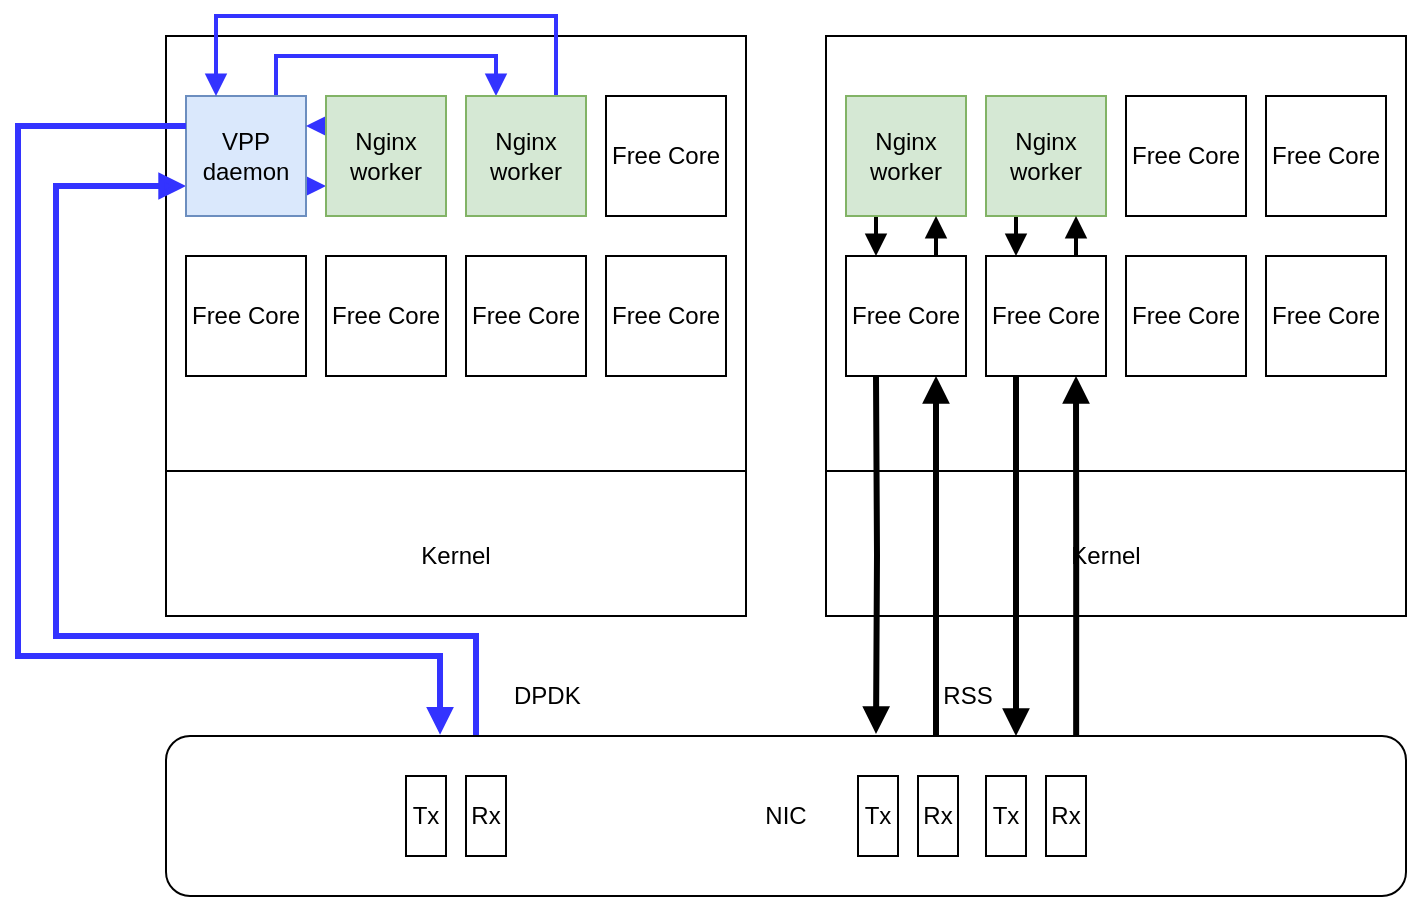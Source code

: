 <mxfile version="10.7.7" type="device"><diagram id="ufPiG4-iwvwXxDJG1hwy" name="System Overview"><mxGraphModel dx="754" dy="518" grid="1" gridSize="10" guides="1" tooltips="1" connect="1" arrows="1" fold="1" page="1" pageScale="1" pageWidth="850" pageHeight="1100" math="0" shadow="0"><root><mxCell id="0"/><mxCell id="1" parent="0"/><mxCell id="FtyLu8xwdIo-2Zhy8fOm-1" value="" style="whiteSpace=wrap;html=1;aspect=fixed;" parent="1" vertex="1"><mxGeometry x="124" y="40" width="290" height="290" as="geometry"/></mxCell><mxCell id="FtyLu8xwdIo-2Zhy8fOm-2" value="" style="whiteSpace=wrap;html=1;aspect=fixed;" parent="1" vertex="1"><mxGeometry x="454" y="40" width="290" height="290" as="geometry"/></mxCell><mxCell id="FtyLu8xwdIo-2Zhy8fOm-29" style="edgeStyle=orthogonalEdgeStyle;rounded=0;orthogonalLoop=1;jettySize=auto;html=1;exitX=0.25;exitY=0;exitDx=0;exitDy=0;entryX=0;entryY=0.75;entryDx=0;entryDy=0;endArrow=block;endFill=1;endWidth=7.083;strokeColor=#3333FF;fillColor=#3333FF;strokeWidth=3;" parent="1" source="FtyLu8xwdIo-2Zhy8fOm-3" target="FtyLu8xwdIo-2Zhy8fOm-6" edge="1"><mxGeometry relative="1" as="geometry"><Array as="points"><mxPoint x="279" y="340"/><mxPoint x="69" y="340"/><mxPoint x="69" y="115"/></Array></mxGeometry></mxCell><mxCell id="FtyLu8xwdIo-2Zhy8fOm-31" style="edgeStyle=orthogonalEdgeStyle;rounded=0;orthogonalLoop=1;jettySize=auto;html=1;entryX=0.25;entryY=1;entryDx=0;entryDy=0;startArrow=block;endArrow=none;endFill=0;strokeColor=#000000;fillColor=none;strokeWidth=3;" parent="1" target="FtyLu8xwdIo-2Zhy8fOm-19" edge="1"><mxGeometry relative="1" as="geometry"><mxPoint x="479" y="389" as="sourcePoint"/></mxGeometry></mxCell><mxCell id="FtyLu8xwdIo-2Zhy8fOm-32" style="edgeStyle=orthogonalEdgeStyle;rounded=0;orthogonalLoop=1;jettySize=auto;html=1;exitX=0.621;exitY=0.075;exitDx=0;exitDy=0;entryX=0.75;entryY=1;entryDx=0;entryDy=0;startArrow=none;endArrow=block;endFill=1;strokeColor=#000000;strokeWidth=3;fillColor=none;startFill=0;exitPerimeter=0;" parent="1" source="FtyLu8xwdIo-2Zhy8fOm-3" target="FtyLu8xwdIo-2Zhy8fOm-19" edge="1"><mxGeometry relative="1" as="geometry"/></mxCell><mxCell id="9-NhGDDJ3h53zVNfta9U-5" style="edgeStyle=orthogonalEdgeStyle;rounded=0;orthogonalLoop=1;jettySize=auto;html=1;exitX=0.734;exitY=-0.003;exitDx=0;exitDy=0;entryX=0.75;entryY=1;entryDx=0;entryDy=0;strokeColor=#000000;strokeWidth=3;exitPerimeter=0;endArrow=block;endFill=1;" parent="1" source="FtyLu8xwdIo-2Zhy8fOm-3" target="FtyLu8xwdIo-2Zhy8fOm-20" edge="1"><mxGeometry relative="1" as="geometry"/></mxCell><mxCell id="FtyLu8xwdIo-2Zhy8fOm-3" value="NIC" style="rounded=1;whiteSpace=wrap;html=1;" parent="1" vertex="1"><mxGeometry x="124" y="390" width="620" height="80" as="geometry"/></mxCell><mxCell id="FtyLu8xwdIo-2Zhy8fOm-33" style="edgeStyle=orthogonalEdgeStyle;rounded=0;orthogonalLoop=1;jettySize=auto;html=1;exitX=1;exitY=0.75;exitDx=0;exitDy=0;entryX=0;entryY=0.75;entryDx=0;entryDy=0;startArrow=none;startFill=0;endArrow=block;endFill=1;strokeColor=#3333FF;strokeWidth=3;fillColor=none;" parent="1" source="FtyLu8xwdIo-2Zhy8fOm-6" target="FtyLu8xwdIo-2Zhy8fOm-7" edge="1"><mxGeometry relative="1" as="geometry"><Array as="points"><mxPoint x="204" y="115"/><mxPoint x="204" y="115"/></Array></mxGeometry></mxCell><mxCell id="9-NhGDDJ3h53zVNfta9U-1" style="edgeStyle=orthogonalEdgeStyle;rounded=0;orthogonalLoop=1;jettySize=auto;html=1;exitX=0.75;exitY=0;exitDx=0;exitDy=0;entryX=0.25;entryY=0;entryDx=0;entryDy=0;strokeWidth=2;strokeColor=#3333FF;endArrow=block;endFill=1;" parent="1" source="FtyLu8xwdIo-2Zhy8fOm-6" target="FtyLu8xwdIo-2Zhy8fOm-23" edge="1"><mxGeometry relative="1" as="geometry"><Array as="points"><mxPoint x="179" y="50"/><mxPoint x="289" y="50"/></Array></mxGeometry></mxCell><mxCell id="FtyLu8xwdIo-2Zhy8fOm-6" value="VPP&lt;br&gt;daemon&lt;br&gt;" style="whiteSpace=wrap;html=1;aspect=fixed;fillColor=#dae8fc;strokeColor=#6c8ebf;" parent="1" vertex="1"><mxGeometry x="134" y="70" width="60" height="60" as="geometry"/></mxCell><mxCell id="FtyLu8xwdIo-2Zhy8fOm-34" style="edgeStyle=orthogonalEdgeStyle;rounded=0;orthogonalLoop=1;jettySize=auto;html=1;exitX=0;exitY=0.25;exitDx=0;exitDy=0;entryX=1;entryY=0.25;entryDx=0;entryDy=0;startArrow=none;startFill=0;endArrow=block;endFill=1;strokeColor=#3333FF;strokeWidth=3;fillColor=none;" parent="1" source="FtyLu8xwdIo-2Zhy8fOm-7" target="FtyLu8xwdIo-2Zhy8fOm-6" edge="1"><mxGeometry relative="1" as="geometry"/></mxCell><mxCell id="FtyLu8xwdIo-2Zhy8fOm-7" value="Nginx worker" style="whiteSpace=wrap;html=1;aspect=fixed;fillColor=#d5e8d4;strokeColor=#82b366;" parent="1" vertex="1"><mxGeometry x="204" y="70" width="60" height="60" as="geometry"/></mxCell><mxCell id="FtyLu8xwdIo-2Zhy8fOm-36" style="edgeStyle=orthogonalEdgeStyle;rounded=0;orthogonalLoop=1;jettySize=auto;html=1;exitX=0.25;exitY=1;exitDx=0;exitDy=0;entryX=0.25;entryY=0;entryDx=0;entryDy=0;startArrow=none;startFill=0;endArrow=block;endFill=1;strokeColor=#000000;strokeWidth=2;fillColor=none;" parent="1" source="FtyLu8xwdIo-2Zhy8fOm-8" target="FtyLu8xwdIo-2Zhy8fOm-19" edge="1"><mxGeometry relative="1" as="geometry"/></mxCell><mxCell id="FtyLu8xwdIo-2Zhy8fOm-8" value="Nginx worker" style="whiteSpace=wrap;html=1;aspect=fixed;fillColor=#d5e8d4;strokeColor=#82b366;" parent="1" vertex="1"><mxGeometry x="464" y="70" width="60" height="60" as="geometry"/></mxCell><mxCell id="9-NhGDDJ3h53zVNfta9U-8" style="edgeStyle=orthogonalEdgeStyle;rounded=0;orthogonalLoop=1;jettySize=auto;html=1;exitX=0.25;exitY=1;exitDx=0;exitDy=0;entryX=0.25;entryY=0;entryDx=0;entryDy=0;strokeColor=#000000;strokeWidth=2;endArrow=block;endFill=1;" parent="1" source="FtyLu8xwdIo-2Zhy8fOm-9" target="FtyLu8xwdIo-2Zhy8fOm-20" edge="1"><mxGeometry relative="1" as="geometry"/></mxCell><mxCell id="FtyLu8xwdIo-2Zhy8fOm-9" value="Nginx worker" style="whiteSpace=wrap;html=1;aspect=fixed;fillColor=#d5e8d4;strokeColor=#82b366;" parent="1" vertex="1"><mxGeometry x="534" y="70" width="60" height="60" as="geometry"/></mxCell><mxCell id="FtyLu8xwdIo-2Zhy8fOm-10" value="Free Core" style="whiteSpace=wrap;html=1;aspect=fixed;" parent="1" vertex="1"><mxGeometry x="604" y="70" width="60" height="60" as="geometry"/></mxCell><mxCell id="FtyLu8xwdIo-2Zhy8fOm-11" value="Free Core" style="whiteSpace=wrap;html=1;aspect=fixed;" parent="1" vertex="1"><mxGeometry x="674" y="70" width="60" height="60" as="geometry"/></mxCell><mxCell id="FtyLu8xwdIo-2Zhy8fOm-12" style="edgeStyle=none;rounded=0;orthogonalLoop=1;jettySize=auto;html=1;exitX=0;exitY=0.75;exitDx=0;exitDy=0;entryX=1;entryY=0.75;entryDx=0;entryDy=0;endArrow=none;endFill=0;" parent="1" source="FtyLu8xwdIo-2Zhy8fOm-1" target="FtyLu8xwdIo-2Zhy8fOm-1" edge="1"><mxGeometry relative="1" as="geometry"/></mxCell><mxCell id="FtyLu8xwdIo-2Zhy8fOm-14" style="edgeStyle=none;rounded=0;orthogonalLoop=1;jettySize=auto;html=1;exitX=0;exitY=0.75;exitDx=0;exitDy=0;entryX=1;entryY=0.75;entryDx=0;entryDy=0;endArrow=none;endFill=0;" parent="1" source="FtyLu8xwdIo-2Zhy8fOm-2" target="FtyLu8xwdIo-2Zhy8fOm-2" edge="1"><mxGeometry relative="1" as="geometry"/></mxCell><mxCell id="FtyLu8xwdIo-2Zhy8fOm-15" value="Kernel" style="text;html=1;strokeColor=none;fillColor=none;align=center;verticalAlign=middle;whiteSpace=wrap;rounded=0;" parent="1" vertex="1"><mxGeometry x="249" y="290" width="40" height="20" as="geometry"/></mxCell><mxCell id="FtyLu8xwdIo-2Zhy8fOm-18" value="Kernel" style="text;html=1;strokeColor=none;fillColor=none;align=center;verticalAlign=middle;whiteSpace=wrap;rounded=0;" parent="1" vertex="1"><mxGeometry x="574" y="290" width="40" height="20" as="geometry"/></mxCell><mxCell id="FtyLu8xwdIo-2Zhy8fOm-35" style="edgeStyle=orthogonalEdgeStyle;rounded=0;orthogonalLoop=1;jettySize=auto;html=1;exitX=0.75;exitY=0;exitDx=0;exitDy=0;entryX=0.75;entryY=1;entryDx=0;entryDy=0;startArrow=none;startFill=0;endArrow=block;endFill=1;strokeColor=#000000;strokeWidth=2;fillColor=none;" parent="1" source="FtyLu8xwdIo-2Zhy8fOm-19" target="FtyLu8xwdIo-2Zhy8fOm-8" edge="1"><mxGeometry relative="1" as="geometry"/></mxCell><mxCell id="FtyLu8xwdIo-2Zhy8fOm-19" value="Free Core" style="whiteSpace=wrap;html=1;aspect=fixed;" parent="1" vertex="1"><mxGeometry x="464" y="150" width="60" height="60" as="geometry"/></mxCell><mxCell id="9-NhGDDJ3h53zVNfta9U-6" style="edgeStyle=orthogonalEdgeStyle;rounded=0;orthogonalLoop=1;jettySize=auto;html=1;exitX=0.25;exitY=1;exitDx=0;exitDy=0;strokeColor=#000000;strokeWidth=3;endArrow=block;endFill=1;" parent="1" source="FtyLu8xwdIo-2Zhy8fOm-20" edge="1"><mxGeometry relative="1" as="geometry"><mxPoint x="549" y="390" as="targetPoint"/></mxGeometry></mxCell><mxCell id="9-NhGDDJ3h53zVNfta9U-7" style="edgeStyle=orthogonalEdgeStyle;rounded=0;orthogonalLoop=1;jettySize=auto;html=1;exitX=0.75;exitY=0;exitDx=0;exitDy=0;entryX=0.75;entryY=1;entryDx=0;entryDy=0;strokeColor=#000000;strokeWidth=2;endArrow=block;endFill=1;" parent="1" source="FtyLu8xwdIo-2Zhy8fOm-20" target="FtyLu8xwdIo-2Zhy8fOm-9" edge="1"><mxGeometry relative="1" as="geometry"/></mxCell><mxCell id="FtyLu8xwdIo-2Zhy8fOm-20" value="Free Core" style="whiteSpace=wrap;html=1;aspect=fixed;" parent="1" vertex="1"><mxGeometry x="534" y="150" width="60" height="60" as="geometry"/></mxCell><mxCell id="FtyLu8xwdIo-2Zhy8fOm-21" value="Free Core" style="whiteSpace=wrap;html=1;aspect=fixed;" parent="1" vertex="1"><mxGeometry x="604" y="150" width="60" height="60" as="geometry"/></mxCell><mxCell id="FtyLu8xwdIo-2Zhy8fOm-22" value="Free Core" style="whiteSpace=wrap;html=1;aspect=fixed;" parent="1" vertex="1"><mxGeometry x="674" y="150" width="60" height="60" as="geometry"/></mxCell><mxCell id="9-NhGDDJ3h53zVNfta9U-2" style="edgeStyle=orthogonalEdgeStyle;rounded=0;orthogonalLoop=1;jettySize=auto;html=1;exitX=0.75;exitY=0;exitDx=0;exitDy=0;entryX=0.25;entryY=0;entryDx=0;entryDy=0;strokeColor=#3333FF;strokeWidth=2;endArrow=block;endFill=1;" parent="1" source="FtyLu8xwdIo-2Zhy8fOm-23" target="FtyLu8xwdIo-2Zhy8fOm-6" edge="1"><mxGeometry relative="1" as="geometry"><Array as="points"><mxPoint x="319" y="30"/><mxPoint x="149" y="30"/></Array></mxGeometry></mxCell><mxCell id="FtyLu8xwdIo-2Zhy8fOm-23" value="Nginx worker" style="whiteSpace=wrap;html=1;aspect=fixed;fillColor=#d5e8d4;strokeColor=#82b366;" parent="1" vertex="1"><mxGeometry x="274" y="70" width="60" height="60" as="geometry"/></mxCell><mxCell id="FtyLu8xwdIo-2Zhy8fOm-24" value="Free Core" style="whiteSpace=wrap;html=1;aspect=fixed;" parent="1" vertex="1"><mxGeometry x="344" y="70" width="60" height="60" as="geometry"/></mxCell><mxCell id="FtyLu8xwdIo-2Zhy8fOm-25" value="Free Core" style="whiteSpace=wrap;html=1;aspect=fixed;" parent="1" vertex="1"><mxGeometry x="134" y="150" width="60" height="60" as="geometry"/></mxCell><mxCell id="FtyLu8xwdIo-2Zhy8fOm-26" value="Free Core" style="whiteSpace=wrap;html=1;aspect=fixed;" parent="1" vertex="1"><mxGeometry x="204" y="150" width="60" height="60" as="geometry"/></mxCell><mxCell id="FtyLu8xwdIo-2Zhy8fOm-27" value="Free Core" style="whiteSpace=wrap;html=1;aspect=fixed;" parent="1" vertex="1"><mxGeometry x="274" y="150" width="60" height="60" as="geometry"/></mxCell><mxCell id="FtyLu8xwdIo-2Zhy8fOm-28" value="Free Core" style="whiteSpace=wrap;html=1;aspect=fixed;" parent="1" vertex="1"><mxGeometry x="344" y="150" width="60" height="60" as="geometry"/></mxCell><mxCell id="FtyLu8xwdIo-2Zhy8fOm-30" style="edgeStyle=orthogonalEdgeStyle;rounded=0;orthogonalLoop=1;jettySize=auto;html=1;exitX=0.221;exitY=-0.008;exitDx=0;exitDy=0;entryX=0;entryY=0.25;entryDx=0;entryDy=0;endArrow=none;endFill=0;endWidth=14.256;exitPerimeter=0;startArrow=block;startWidth=14.256;fillColor=none;strokeWidth=3;strokeColor=#3333FF;" parent="1" source="FtyLu8xwdIo-2Zhy8fOm-3" target="FtyLu8xwdIo-2Zhy8fOm-6" edge="1"><mxGeometry relative="1" as="geometry"><mxPoint x="288.882" y="399.824" as="sourcePoint"/><mxPoint x="144.176" y="124.529" as="targetPoint"/><Array as="points"><mxPoint x="261" y="350"/><mxPoint x="50" y="350"/><mxPoint x="50" y="85"/></Array></mxGeometry></mxCell><mxCell id="FtyLu8xwdIo-2Zhy8fOm-37" value="Tx" style="rounded=0;whiteSpace=wrap;html=1;" parent="1" vertex="1"><mxGeometry x="470" y="410" width="20" height="40" as="geometry"/></mxCell><mxCell id="FtyLu8xwdIo-2Zhy8fOm-38" value="Rx" style="rounded=0;whiteSpace=wrap;html=1;" parent="1" vertex="1"><mxGeometry x="500" y="410" width="20" height="40" as="geometry"/></mxCell><mxCell id="FtyLu8xwdIo-2Zhy8fOm-42" value="RSS" style="text;html=1;strokeColor=none;fillColor=none;align=center;verticalAlign=middle;whiteSpace=wrap;rounded=0;" parent="1" vertex="1"><mxGeometry x="510" y="360" width="30" height="20" as="geometry"/></mxCell><mxCell id="FtyLu8xwdIo-2Zhy8fOm-45" value="Tx" style="rounded=0;whiteSpace=wrap;html=1;" parent="1" vertex="1"><mxGeometry x="244" y="410" width="20" height="40" as="geometry"/></mxCell><mxCell id="FtyLu8xwdIo-2Zhy8fOm-46" value="Rx" style="rounded=0;whiteSpace=wrap;html=1;" parent="1" vertex="1"><mxGeometry x="274" y="410" width="20" height="40" as="geometry"/></mxCell><mxCell id="9-NhGDDJ3h53zVNfta9U-3" value="Tx" style="rounded=0;whiteSpace=wrap;html=1;" parent="1" vertex="1"><mxGeometry x="534" y="410" width="20" height="40" as="geometry"/></mxCell><mxCell id="9-NhGDDJ3h53zVNfta9U-4" value="Rx" style="rounded=0;whiteSpace=wrap;html=1;" parent="1" vertex="1"><mxGeometry x="564" y="410" width="20" height="40" as="geometry"/></mxCell><mxCell id="yQ6atEKgu3kiiKAQVWbE-1" value="DPDK&lt;br&gt;" style="text;html=1;resizable=0;points=[];autosize=1;align=left;verticalAlign=top;spacingTop=-4;" parent="1" vertex="1"><mxGeometry x="296" y="360" width="50" height="20" as="geometry"/></mxCell></root></mxGraphModel></diagram><diagram id="XqfHkuuZzphAyd-R51Sv" name="Kernel talk"><mxGraphModel dx="754" dy="518" grid="1" gridSize="10" guides="1" tooltips="1" connect="1" arrows="1" fold="1" page="1" pageScale="1" pageWidth="850" pageHeight="1100" math="0" shadow="0"><root><mxCell id="om0ZycwFATvUqfa1J-y3-0"/><mxCell id="om0ZycwFATvUqfa1J-y3-1" parent="om0ZycwFATvUqfa1J-y3-0"/><mxCell id="J8iCErBGy5aecmdRnAWg-14" value="" style="group" parent="om0ZycwFATvUqfa1J-y3-1" vertex="1" connectable="0"><mxGeometry x="120" y="200" width="640" height="360" as="geometry"/></mxCell><mxCell id="J8iCErBGy5aecmdRnAWg-12" value="" style="rounded=1;whiteSpace=wrap;html=1;strokeColor=#0000FF;fillColor=#FFFFFF;fontColor=#000000;" parent="J8iCErBGy5aecmdRnAWg-14" vertex="1"><mxGeometry width="640" height="360" as="geometry"/></mxCell><mxCell id="J8iCErBGy5aecmdRnAWg-13" value="&lt;font color=&quot;#0000ff&quot; style=&quot;font-size: 16px&quot;&gt;Kernel&lt;/font&gt;" style="text;html=1;resizable=0;points=[];autosize=1;align=left;verticalAlign=top;spacingTop=-4;" parent="J8iCErBGy5aecmdRnAWg-14" vertex="1"><mxGeometry x="290" y="10" width="60" height="20" as="geometry"/></mxCell><mxCell id="ajk8QOOfMPfH5W9yhgZg-4" value="" style="group" parent="om0ZycwFATvUqfa1J-y3-1" vertex="1" connectable="0"><mxGeometry x="161" y="90" width="119" height="80" as="geometry"/></mxCell><mxCell id="ajk8QOOfMPfH5W9yhgZg-2" value="" style="group" parent="ajk8QOOfMPfH5W9yhgZg-4" vertex="1" connectable="0"><mxGeometry width="119" height="80" as="geometry"/></mxCell><mxCell id="ajk8QOOfMPfH5W9yhgZg-0" value="Client" style="rounded=1;whiteSpace=wrap;html=1;" parent="ajk8QOOfMPfH5W9yhgZg-2" vertex="1"><mxGeometry width="119" height="80" as="geometry"/></mxCell><mxCell id="ajk8QOOfMPfH5W9yhgZg-1" value="&lt;div style=&quot;text-align: center&quot;&gt;&lt;span&gt;&lt;font style=&quot;font-size: 14px&quot;&gt;PID 1234&lt;/font&gt;&lt;/span&gt;&lt;/div&gt;" style="text;html=1;resizable=0;points=[];autosize=1;align=left;verticalAlign=top;spacingTop=-4;" parent="ajk8QOOfMPfH5W9yhgZg-2" vertex="1"><mxGeometry x="24.792" width="70" height="20" as="geometry"/></mxCell><mxCell id="ajk8QOOfMPfH5W9yhgZg-5" value="" style="group" parent="om0ZycwFATvUqfa1J-y3-1" vertex="1" connectable="0"><mxGeometry x="600" y="90" width="120" height="80" as="geometry"/></mxCell><mxCell id="ajk8QOOfMPfH5W9yhgZg-6" value="" style="group" parent="ajk8QOOfMPfH5W9yhgZg-5" vertex="1" connectable="0"><mxGeometry width="120" height="80" as="geometry"/></mxCell><mxCell id="ajk8QOOfMPfH5W9yhgZg-7" value="Server" style="rounded=1;whiteSpace=wrap;html=1;" parent="ajk8QOOfMPfH5W9yhgZg-6" vertex="1"><mxGeometry width="120" height="80" as="geometry"/></mxCell><mxCell id="ajk8QOOfMPfH5W9yhgZg-8" value="&lt;div style=&quot;text-align: center&quot;&gt;&lt;span&gt;&lt;font style=&quot;font-size: 14px&quot;&gt;PID 4321&lt;/font&gt;&lt;/span&gt;&lt;/div&gt;" style="text;html=1;resizable=0;points=[];autosize=1;align=left;verticalAlign=top;spacingTop=-4;" parent="ajk8QOOfMPfH5W9yhgZg-6" vertex="1"><mxGeometry x="25" width="70" height="20" as="geometry"/></mxCell><mxCell id="J8iCErBGy5aecmdRnAWg-0" value="" style="group" parent="om0ZycwFATvUqfa1J-y3-1" vertex="1" connectable="0"><mxGeometry x="161" y="240" width="119.5" height="280" as="geometry"/></mxCell><mxCell id="ajk8QOOfMPfH5W9yhgZg-9" value="&lt;font style=&quot;font-size: 14px&quot;&gt;FIFO&lt;/font&gt;" style="rounded=1;whiteSpace=wrap;html=1;strokeColor=#000000;fillColor=#E6E6E6;fontColor=#000000;" parent="J8iCErBGy5aecmdRnAWg-0" vertex="1"><mxGeometry width="119" height="40" as="geometry"/></mxCell><mxCell id="ajk8QOOfMPfH5W9yhgZg-10" value="&lt;font style=&quot;font-size: 14px&quot;&gt;TCP&lt;/font&gt;" style="rounded=1;whiteSpace=wrap;html=1;strokeColor=#000000;fillColor=#E6E6E6;fontColor=#000000;" parent="J8iCErBGy5aecmdRnAWg-0" vertex="1"><mxGeometry y="80" width="119" height="40" as="geometry"/></mxCell><mxCell id="ajk8QOOfMPfH5W9yhgZg-13" style="edgeStyle=orthogonalEdgeStyle;rounded=0;orthogonalLoop=1;jettySize=auto;html=1;exitX=0.5;exitY=1;exitDx=0;exitDy=0;entryX=0.5;entryY=0;entryDx=0;entryDy=0;" parent="J8iCErBGy5aecmdRnAWg-0" source="ajk8QOOfMPfH5W9yhgZg-9" target="ajk8QOOfMPfH5W9yhgZg-10" edge="1"><mxGeometry relative="1" as="geometry"/></mxCell><mxCell id="ajk8QOOfMPfH5W9yhgZg-11" value="&lt;font style=&quot;font-size: 14px&quot;&gt;IP&lt;/font&gt;" style="rounded=1;whiteSpace=wrap;html=1;strokeColor=#000000;fillColor=#E6E6E6;fontColor=#000000;" parent="J8iCErBGy5aecmdRnAWg-0" vertex="1"><mxGeometry x="0.5" y="160" width="119" height="40" as="geometry"/></mxCell><mxCell id="ajk8QOOfMPfH5W9yhgZg-12" value="" style="edgeStyle=orthogonalEdgeStyle;rounded=0;orthogonalLoop=1;jettySize=auto;html=1;" parent="J8iCErBGy5aecmdRnAWg-0" source="ajk8QOOfMPfH5W9yhgZg-10" target="ajk8QOOfMPfH5W9yhgZg-11" edge="1"><mxGeometry relative="1" as="geometry"/></mxCell><mxCell id="ajk8QOOfMPfH5W9yhgZg-14" value="&lt;font style=&quot;font-size: 14px&quot;&gt;MAC&lt;/font&gt;" style="rounded=1;whiteSpace=wrap;html=1;strokeColor=#000000;fillColor=#E6E6E6;fontColor=#000000;" parent="J8iCErBGy5aecmdRnAWg-0" vertex="1"><mxGeometry x="0.5" y="240" width="119" height="40" as="geometry"/></mxCell><mxCell id="ajk8QOOfMPfH5W9yhgZg-15" value="" style="edgeStyle=orthogonalEdgeStyle;rounded=0;orthogonalLoop=1;jettySize=auto;html=1;" parent="J8iCErBGy5aecmdRnAWg-0" source="ajk8QOOfMPfH5W9yhgZg-11" target="ajk8QOOfMPfH5W9yhgZg-14" edge="1"><mxGeometry relative="1" as="geometry"/></mxCell><mxCell id="J8iCErBGy5aecmdRnAWg-1" value="" style="group" parent="om0ZycwFATvUqfa1J-y3-1" vertex="1" connectable="0"><mxGeometry x="600" y="240" width="119.5" height="280" as="geometry"/></mxCell><mxCell id="J8iCErBGy5aecmdRnAWg-2" value="&lt;font style=&quot;font-size: 14px&quot;&gt;FIFO&lt;/font&gt;" style="rounded=1;whiteSpace=wrap;html=1;strokeColor=#000000;fillColor=#E6E6E6;fontColor=#000000;" parent="J8iCErBGy5aecmdRnAWg-1" vertex="1"><mxGeometry width="119" height="40" as="geometry"/></mxCell><mxCell id="J8iCErBGy5aecmdRnAWg-3" value="&lt;font style=&quot;font-size: 14px&quot;&gt;TCP&lt;/font&gt;" style="rounded=1;whiteSpace=wrap;html=1;strokeColor=#000000;fillColor=#E6E6E6;fontColor=#000000;" parent="J8iCErBGy5aecmdRnAWg-1" vertex="1"><mxGeometry y="80" width="119" height="40" as="geometry"/></mxCell><mxCell id="J8iCErBGy5aecmdRnAWg-4" style="edgeStyle=orthogonalEdgeStyle;rounded=0;orthogonalLoop=1;jettySize=auto;html=1;exitX=0.5;exitY=1;exitDx=0;exitDy=0;entryX=0.5;entryY=0;entryDx=0;entryDy=0;" parent="J8iCErBGy5aecmdRnAWg-1" source="J8iCErBGy5aecmdRnAWg-2" target="J8iCErBGy5aecmdRnAWg-3" edge="1"><mxGeometry relative="1" as="geometry"/></mxCell><mxCell id="J8iCErBGy5aecmdRnAWg-5" value="&lt;font style=&quot;font-size: 14px&quot;&gt;IP&lt;/font&gt;" style="rounded=1;whiteSpace=wrap;html=1;strokeColor=#000000;fillColor=#E6E6E6;fontColor=#000000;" parent="J8iCErBGy5aecmdRnAWg-1" vertex="1"><mxGeometry x="0.5" y="160" width="119" height="40" as="geometry"/></mxCell><mxCell id="J8iCErBGy5aecmdRnAWg-6" value="" style="edgeStyle=orthogonalEdgeStyle;rounded=0;orthogonalLoop=1;jettySize=auto;html=1;" parent="J8iCErBGy5aecmdRnAWg-1" source="J8iCErBGy5aecmdRnAWg-3" target="J8iCErBGy5aecmdRnAWg-5" edge="1"><mxGeometry relative="1" as="geometry"/></mxCell><mxCell id="J8iCErBGy5aecmdRnAWg-7" value="&lt;font style=&quot;font-size: 14px&quot;&gt;MAC&lt;/font&gt;" style="rounded=1;whiteSpace=wrap;html=1;strokeColor=#000000;fillColor=#E6E6E6;fontColor=#000000;" parent="J8iCErBGy5aecmdRnAWg-1" vertex="1"><mxGeometry x="0.5" y="240" width="119" height="40" as="geometry"/></mxCell><mxCell id="J8iCErBGy5aecmdRnAWg-8" value="" style="edgeStyle=orthogonalEdgeStyle;rounded=0;orthogonalLoop=1;jettySize=auto;html=1;" parent="J8iCErBGy5aecmdRnAWg-1" source="J8iCErBGy5aecmdRnAWg-5" target="J8iCErBGy5aecmdRnAWg-7" edge="1"><mxGeometry relative="1" as="geometry"/></mxCell><mxCell id="J8iCErBGy5aecmdRnAWg-9" style="edgeStyle=orthogonalEdgeStyle;rounded=0;orthogonalLoop=1;jettySize=auto;html=1;exitX=0.5;exitY=1;exitDx=0;exitDy=0;entryX=0.5;entryY=0;entryDx=0;entryDy=0;strokeWidth=3;strokeColor=#00CC00;" parent="om0ZycwFATvUqfa1J-y3-1" source="ajk8QOOfMPfH5W9yhgZg-0" target="ajk8QOOfMPfH5W9yhgZg-9" edge="1"><mxGeometry relative="1" as="geometry"/></mxCell><mxCell id="J8iCErBGy5aecmdRnAWg-10" style="edgeStyle=orthogonalEdgeStyle;rounded=0;orthogonalLoop=1;jettySize=auto;html=1;exitX=0.5;exitY=1;exitDx=0;exitDy=0;entryX=0.5;entryY=0;entryDx=0;entryDy=0;strokeWidth=3;strokeColor=#CC0000;startArrow=classic;startFill=0;endArrow=none;endFill=0;" parent="om0ZycwFATvUqfa1J-y3-1" source="ajk8QOOfMPfH5W9yhgZg-7" target="J8iCErBGy5aecmdRnAWg-2" edge="1"><mxGeometry relative="1" as="geometry"/></mxCell><mxCell id="J8iCErBGy5aecmdRnAWg-11" style="edgeStyle=orthogonalEdgeStyle;rounded=0;orthogonalLoop=1;jettySize=auto;html=1;exitX=1;exitY=0.5;exitDx=0;exitDy=0;entryX=0;entryY=0.5;entryDx=0;entryDy=0;startArrow=classic;startFill=0;endArrow=classic;endFill=1;strokeColor=#E6E6E6;strokeWidth=3;dashed=1;" parent="om0ZycwFATvUqfa1J-y3-1" source="ajk8QOOfMPfH5W9yhgZg-14" target="J8iCErBGy5aecmdRnAWg-7" edge="1"><mxGeometry relative="1" as="geometry"/></mxCell></root></mxGraphModel></diagram><diagram id="cW4the0NJvYTZPyqmG4i" name="VPP"><mxGraphModel dx="1077" dy="740" grid="1" gridSize="10" guides="1" tooltips="1" connect="1" arrows="1" fold="1" page="1" pageScale="1" pageWidth="850" pageHeight="1100" math="0" shadow="0"><root><mxCell id="SlNb_d-iHSaIXHPn5vsz-0"/><mxCell id="SlNb_d-iHSaIXHPn5vsz-1" parent="SlNb_d-iHSaIXHPn5vsz-0"/><mxCell id="_OvBOTx4pHZT_y6-FDsQ-35" value="" style="group" vertex="1" connectable="0" parent="SlNb_d-iHSaIXHPn5vsz-1"><mxGeometry x="100" y="30" width="720" height="540" as="geometry"/></mxCell><mxCell id="_OvBOTx4pHZT_y6-FDsQ-33" value="" style="group" vertex="1" connectable="0" parent="_OvBOTx4pHZT_y6-FDsQ-35"><mxGeometry y="20" width="720" height="520" as="geometry"/></mxCell><mxCell id="_OvBOTx4pHZT_y6-FDsQ-31" value="" style="rounded=0;whiteSpace=wrap;html=1;strokeColor=#A9C4EB;strokeWidth=1;fillColor=none;" vertex="1" parent="_OvBOTx4pHZT_y6-FDsQ-33"><mxGeometry x="320" width="400" height="520" as="geometry"/></mxCell><mxCell id="_OvBOTx4pHZT_y6-FDsQ-32" value="" style="rounded=0;whiteSpace=wrap;html=1;strokeColor=#A9C4EB;strokeWidth=1;fillColor=none;" vertex="1" parent="_OvBOTx4pHZT_y6-FDsQ-33"><mxGeometry width="320" height="130" as="geometry"/></mxCell><mxCell id="_OvBOTx4pHZT_y6-FDsQ-34" value="Userspace" style="text;html=1;resizable=0;points=[];autosize=1;align=left;verticalAlign=top;spacingTop=-4;" vertex="1" parent="_OvBOTx4pHZT_y6-FDsQ-35"><mxGeometry x="650" width="70" height="20" as="geometry"/></mxCell><mxCell id="_OvBOTx4pHZT_y6-FDsQ-0" value="" style="rounded=1;whiteSpace=wrap;html=1;dashed=1;strokeColor=#0000FF;strokeWidth=2;" vertex="1" parent="SlNb_d-iHSaIXHPn5vsz-1"><mxGeometry x="494.5" y="186.5" width="250" height="347.2" as="geometry"/></mxCell><mxCell id="_OvBOTx4pHZT_y6-FDsQ-3" value="&lt;span&gt;FIFO&lt;/span&gt;&lt;br&gt;" style="rounded=1;whiteSpace=wrap;html=1;strokeColor=#000000;fillColor=#E6E6E6;fontColor=#000000;" vertex="1" parent="SlNb_d-iHSaIXHPn5vsz-1"><mxGeometry x="541.211" y="190.2" width="156.579" height="49.6" as="geometry"/></mxCell><mxCell id="EYeBAD_dhHZM66Pmb7Yh-0" value="" style="group" vertex="1" connectable="0" parent="SlNb_d-iHSaIXHPn5vsz-1"><mxGeometry x="161" y="80" width="119" height="80" as="geometry"/></mxCell><mxCell id="EYeBAD_dhHZM66Pmb7Yh-1" value="" style="group" vertex="1" connectable="0" parent="EYeBAD_dhHZM66Pmb7Yh-0"><mxGeometry width="119" height="80" as="geometry"/></mxCell><mxCell id="EYeBAD_dhHZM66Pmb7Yh-2" value="Client" style="rounded=1;whiteSpace=wrap;html=1;" vertex="1" parent="EYeBAD_dhHZM66Pmb7Yh-1"><mxGeometry width="119" height="80" as="geometry"/></mxCell><mxCell id="EYeBAD_dhHZM66Pmb7Yh-3" value="&lt;div style=&quot;text-align: center&quot;&gt;&lt;span&gt;&lt;font style=&quot;font-size: 14px&quot;&gt;PID 1234&lt;/font&gt;&lt;/span&gt;&lt;/div&gt;" style="text;html=1;resizable=0;points=[];autosize=1;align=left;verticalAlign=top;spacingTop=-4;" vertex="1" parent="EYeBAD_dhHZM66Pmb7Yh-1"><mxGeometry x="24.792" width="70" height="20" as="geometry"/></mxCell><mxCell id="EYeBAD_dhHZM66Pmb7Yh-4" value="" style="group" vertex="1" connectable="0" parent="SlNb_d-iHSaIXHPn5vsz-1"><mxGeometry x="161" y="240" width="120" height="280" as="geometry"/></mxCell><mxCell id="EYeBAD_dhHZM66Pmb7Yh-5" value="&lt;span&gt;FIFO&lt;/span&gt;&lt;br&gt;" style="rounded=1;whiteSpace=wrap;html=1;strokeColor=#000000;fillColor=#E6E6E6;fontColor=#000000;" vertex="1" parent="EYeBAD_dhHZM66Pmb7Yh-4"><mxGeometry width="119" height="40" as="geometry"/></mxCell><mxCell id="EYeBAD_dhHZM66Pmb7Yh-6" value="&lt;font style=&quot;font-size: 14px&quot;&gt;TCP&lt;/font&gt;" style="rounded=1;whiteSpace=wrap;html=1;strokeColor=#000000;fillColor=#E6E6E6;fontColor=#000000;" vertex="1" parent="EYeBAD_dhHZM66Pmb7Yh-4"><mxGeometry y="80" width="119" height="40" as="geometry"/></mxCell><mxCell id="EYeBAD_dhHZM66Pmb7Yh-7" style="edgeStyle=orthogonalEdgeStyle;rounded=0;orthogonalLoop=1;jettySize=auto;html=1;exitX=0.5;exitY=1;exitDx=0;exitDy=0;entryX=0.5;entryY=0;entryDx=0;entryDy=0;" edge="1" parent="EYeBAD_dhHZM66Pmb7Yh-4" source="EYeBAD_dhHZM66Pmb7Yh-5" target="EYeBAD_dhHZM66Pmb7Yh-6"><mxGeometry relative="1" as="geometry"/></mxCell><mxCell id="EYeBAD_dhHZM66Pmb7Yh-8" value="&lt;font style=&quot;font-size: 14px&quot;&gt;IP&lt;/font&gt;" style="rounded=1;whiteSpace=wrap;html=1;strokeColor=#000000;fillColor=#E6E6E6;fontColor=#000000;" vertex="1" parent="EYeBAD_dhHZM66Pmb7Yh-4"><mxGeometry y="160" width="120" height="40" as="geometry"/></mxCell><mxCell id="EYeBAD_dhHZM66Pmb7Yh-9" value="" style="edgeStyle=orthogonalEdgeStyle;rounded=0;orthogonalLoop=1;jettySize=auto;html=1;entryX=0.5;entryY=0;entryDx=0;entryDy=0;" edge="1" parent="EYeBAD_dhHZM66Pmb7Yh-4" target="EYeBAD_dhHZM66Pmb7Yh-8"><mxGeometry relative="1" as="geometry"><mxPoint x="60" y="120" as="sourcePoint"/></mxGeometry></mxCell><mxCell id="EYeBAD_dhHZM66Pmb7Yh-12" style="edgeStyle=orthogonalEdgeStyle;rounded=0;orthogonalLoop=1;jettySize=auto;html=1;exitX=0.5;exitY=1;exitDx=0;exitDy=0;entryX=0.5;entryY=0;entryDx=0;entryDy=0;strokeWidth=3;strokeColor=#00CC00;" edge="1" parent="SlNb_d-iHSaIXHPn5vsz-1" source="EYeBAD_dhHZM66Pmb7Yh-2" target="EYeBAD_dhHZM66Pmb7Yh-5"><mxGeometry relative="1" as="geometry"/></mxCell><mxCell id="_OvBOTx4pHZT_y6-FDsQ-14" style="edgeStyle=orthogonalEdgeStyle;rounded=0;orthogonalLoop=1;jettySize=auto;html=1;exitX=0.5;exitY=1;exitDx=0;exitDy=0;entryX=0.5;entryY=0;entryDx=0;entryDy=0;startArrow=classic;startFill=1;endArrow=none;endFill=0;" edge="1" parent="SlNb_d-iHSaIXHPn5vsz-1" source="_OvBOTx4pHZT_y6-FDsQ-5" target="_OvBOTx4pHZT_y6-FDsQ-4"><mxGeometry relative="1" as="geometry"/></mxCell><mxCell id="YSBwyaZUwf3G8L13C81s-0" style="edgeStyle=orthogonalEdgeStyle;rounded=0;orthogonalLoop=1;jettySize=auto;html=1;exitX=0.5;exitY=0;exitDx=0;exitDy=0;entryX=0.464;entryY=1.004;entryDx=0;entryDy=0;entryPerimeter=0;startArrow=none;startFill=0;endArrow=classic;endFill=1;strokeColor=#FF0000;strokeWidth=2;" edge="1" parent="SlNb_d-iHSaIXHPn5vsz-1" source="_OvBOTx4pHZT_y6-FDsQ-5" target="_OvBOTx4pHZT_y6-FDsQ-22"><mxGeometry relative="1" as="geometry"/></mxCell><mxCell id="_OvBOTx4pHZT_y6-FDsQ-5" value="&lt;span&gt;FIFO&lt;/span&gt;&lt;br&gt;" style="rounded=1;whiteSpace=wrap;html=1;strokeColor=#0000FF;fillColor=#00CCCC;fontColor=#000000;" vertex="1" parent="SlNb_d-iHSaIXHPn5vsz-1"><mxGeometry x="556.5" y="195" width="119" height="40" as="geometry"/></mxCell><mxCell id="_OvBOTx4pHZT_y6-FDsQ-1" value="&lt;font color=&quot;#0000ff&quot; style=&quot;font-size: 14px&quot;&gt;VPP&lt;/font&gt;" style="text;html=1;resizable=0;points=[];autosize=1;align=left;verticalAlign=top;spacingTop=-4;" vertex="1" parent="SlNb_d-iHSaIXHPn5vsz-1"><mxGeometry x="608.684" y="515.2" width="40" height="20" as="geometry"/></mxCell><mxCell id="_OvBOTx4pHZT_y6-FDsQ-15" style="edgeStyle=orthogonalEdgeStyle;rounded=0;orthogonalLoop=1;jettySize=auto;html=1;exitX=0.5;exitY=1;exitDx=0;exitDy=0;entryX=0.5;entryY=0;entryDx=0;entryDy=0;startArrow=classic;startFill=1;endArrow=none;endFill=0;" edge="1" parent="SlNb_d-iHSaIXHPn5vsz-1" source="_OvBOTx4pHZT_y6-FDsQ-4" target="_OvBOTx4pHZT_y6-FDsQ-6"><mxGeometry relative="1" as="geometry"/></mxCell><mxCell id="_OvBOTx4pHZT_y6-FDsQ-4" value="&lt;span&gt;Session&lt;/span&gt;&lt;br&gt;" style="rounded=1;whiteSpace=wrap;html=1;strokeColor=#000000;fillColor=#E6E6E6;fontColor=#000000;" vertex="1" parent="SlNb_d-iHSaIXHPn5vsz-1"><mxGeometry x="545" y="260" width="143" height="30" as="geometry"/></mxCell><mxCell id="_OvBOTx4pHZT_y6-FDsQ-16" style="edgeStyle=orthogonalEdgeStyle;rounded=0;orthogonalLoop=1;jettySize=auto;html=1;exitX=0.5;exitY=1;exitDx=0;exitDy=0;entryX=0.5;entryY=0;entryDx=0;entryDy=0;startArrow=classic;startFill=1;endArrow=none;endFill=0;" edge="1" parent="SlNb_d-iHSaIXHPn5vsz-1" source="_OvBOTx4pHZT_y6-FDsQ-6" target="_OvBOTx4pHZT_y6-FDsQ-12"><mxGeometry relative="1" as="geometry"/></mxCell><mxCell id="_OvBOTx4pHZT_y6-FDsQ-6" value="&lt;span&gt;TCP&lt;/span&gt;&lt;br&gt;" style="rounded=1;whiteSpace=wrap;html=1;strokeColor=#000000;fillColor=#E6E6E6;fontColor=#000000;" vertex="1" parent="SlNb_d-iHSaIXHPn5vsz-1"><mxGeometry x="545" y="320" width="143" height="34" as="geometry"/></mxCell><mxCell id="_OvBOTx4pHZT_y6-FDsQ-19" style="edgeStyle=orthogonalEdgeStyle;rounded=0;orthogonalLoop=1;jettySize=auto;html=1;exitX=0.5;exitY=1;exitDx=0;exitDy=0;entryX=0.5;entryY=0;entryDx=0;entryDy=0;startArrow=classic;startFill=1;endArrow=none;endFill=0;" edge="1" parent="SlNb_d-iHSaIXHPn5vsz-1" source="_OvBOTx4pHZT_y6-FDsQ-12" target="_OvBOTx4pHZT_y6-FDsQ-17"><mxGeometry relative="1" as="geometry"/></mxCell><mxCell id="_OvBOTx4pHZT_y6-FDsQ-12" value="&lt;span&gt;IP&lt;/span&gt;&lt;br&gt;" style="rounded=1;whiteSpace=wrap;html=1;strokeColor=#000000;fillColor=#E6E6E6;fontColor=#000000;" vertex="1" parent="SlNb_d-iHSaIXHPn5vsz-1"><mxGeometry x="540" y="381" width="153" height="39" as="geometry"/></mxCell><mxCell id="_OvBOTx4pHZT_y6-FDsQ-26" style="edgeStyle=orthogonalEdgeStyle;rounded=0;orthogonalLoop=1;jettySize=auto;html=1;exitX=0.5;exitY=1;exitDx=0;exitDy=0;entryX=0.5;entryY=0;entryDx=0;entryDy=0;startArrow=classic;startFill=1;endArrow=none;endFill=0;" edge="1" parent="SlNb_d-iHSaIXHPn5vsz-1" source="_OvBOTx4pHZT_y6-FDsQ-17" target="_OvBOTx4pHZT_y6-FDsQ-25"><mxGeometry relative="1" as="geometry"/></mxCell><mxCell id="_OvBOTx4pHZT_y6-FDsQ-17" value="&lt;span&gt;DPDK&lt;/span&gt;&lt;br&gt;" style="rounded=1;whiteSpace=wrap;html=1;strokeColor=#000000;fillColor=#E6E6E6;fontColor=#000000;" vertex="1" parent="SlNb_d-iHSaIXHPn5vsz-1"><mxGeometry x="540" y="441" width="153" height="39" as="geometry"/></mxCell><mxCell id="_OvBOTx4pHZT_y6-FDsQ-20" value="" style="group;strokeColor=#000000;strokeWidth=2;fillColor=none;rounded=1;" vertex="1" connectable="0" parent="SlNb_d-iHSaIXHPn5vsz-1"><mxGeometry x="560" y="80" width="119" height="80" as="geometry"/></mxCell><mxCell id="_OvBOTx4pHZT_y6-FDsQ-21" value="" style="group" vertex="1" connectable="0" parent="_OvBOTx4pHZT_y6-FDsQ-20"><mxGeometry width="119" height="80" as="geometry"/></mxCell><mxCell id="_OvBOTx4pHZT_y6-FDsQ-22" value="Server" style="rounded=1;whiteSpace=wrap;html=1;" vertex="1" parent="_OvBOTx4pHZT_y6-FDsQ-21"><mxGeometry width="119" height="80" as="geometry"/></mxCell><mxCell id="_OvBOTx4pHZT_y6-FDsQ-23" value="&lt;div style=&quot;text-align: center&quot;&gt;&lt;span&gt;&lt;font style=&quot;font-size: 14px&quot;&gt;PID 1234&lt;/font&gt;&lt;/span&gt;&lt;/div&gt;" style="text;html=1;resizable=0;points=[];autosize=1;align=left;verticalAlign=top;spacingTop=-4;" vertex="1" parent="_OvBOTx4pHZT_y6-FDsQ-21"><mxGeometry x="24.792" width="70" height="20" as="geometry"/></mxCell><mxCell id="_OvBOTx4pHZT_y6-FDsQ-25" value="&lt;font style=&quot;font-size: 14px&quot;&gt;MAC&lt;/font&gt;" style="rounded=1;whiteSpace=wrap;html=1;strokeColor=#000000;fillColor=#E6E6E6;fontColor=#000000;" vertex="1" parent="SlNb_d-iHSaIXHPn5vsz-1"><mxGeometry x="556.5" y="600" width="119" height="40" as="geometry"/></mxCell><mxCell id="_OvBOTx4pHZT_y6-FDsQ-27" style="edgeStyle=orthogonalEdgeStyle;rounded=0;orthogonalLoop=1;jettySize=auto;html=1;exitX=1;exitY=0.5;exitDx=0;exitDy=0;entryX=0;entryY=0.5;entryDx=0;entryDy=0;startArrow=classic;startFill=1;endArrow=classic;endFill=1;strokeWidth=2;strokeColor=#B3B3B3;dashed=1;" edge="1" parent="SlNb_d-iHSaIXHPn5vsz-1" source="EYeBAD_dhHZM66Pmb7Yh-10" target="_OvBOTx4pHZT_y6-FDsQ-25"><mxGeometry relative="1" as="geometry"/></mxCell><mxCell id="EYeBAD_dhHZM66Pmb7Yh-10" value="&lt;font style=&quot;font-size: 14px&quot;&gt;MAC&lt;/font&gt;" style="rounded=1;whiteSpace=wrap;html=1;strokeColor=#000000;fillColor=#E6E6E6;fontColor=#000000;" vertex="1" parent="SlNb_d-iHSaIXHPn5vsz-1"><mxGeometry x="162" y="600" width="119" height="40" as="geometry"/></mxCell><mxCell id="EYeBAD_dhHZM66Pmb7Yh-11" value="" style="edgeStyle=orthogonalEdgeStyle;rounded=0;orthogonalLoop=1;jettySize=auto;html=1;" edge="1" parent="SlNb_d-iHSaIXHPn5vsz-1" source="EYeBAD_dhHZM66Pmb7Yh-8" target="EYeBAD_dhHZM66Pmb7Yh-10"><mxGeometry relative="1" as="geometry"/></mxCell><mxCell id="_OvBOTx4pHZT_y6-FDsQ-30" value="" style="group" vertex="1" connectable="0" parent="SlNb_d-iHSaIXHPn5vsz-1"><mxGeometry x="120" y="215" width="200" height="285" as="geometry"/></mxCell><mxCell id="_OvBOTx4pHZT_y6-FDsQ-28" value="" style="rounded=1;whiteSpace=wrap;html=1;strokeColor=#000000;strokeWidth=2;fillColor=none;dashed=1;" vertex="1" parent="_OvBOTx4pHZT_y6-FDsQ-30"><mxGeometry width="200" height="265" as="geometry"/></mxCell><mxCell id="_OvBOTx4pHZT_y6-FDsQ-29" value="Kernel" style="text;html=1;resizable=0;points=[];autosize=1;align=left;verticalAlign=top;spacingTop=-4;" vertex="1" parent="_OvBOTx4pHZT_y6-FDsQ-30"><mxGeometry x="136" y="265" width="50" height="20" as="geometry"/></mxCell></root></mxGraphModel></diagram></mxfile>